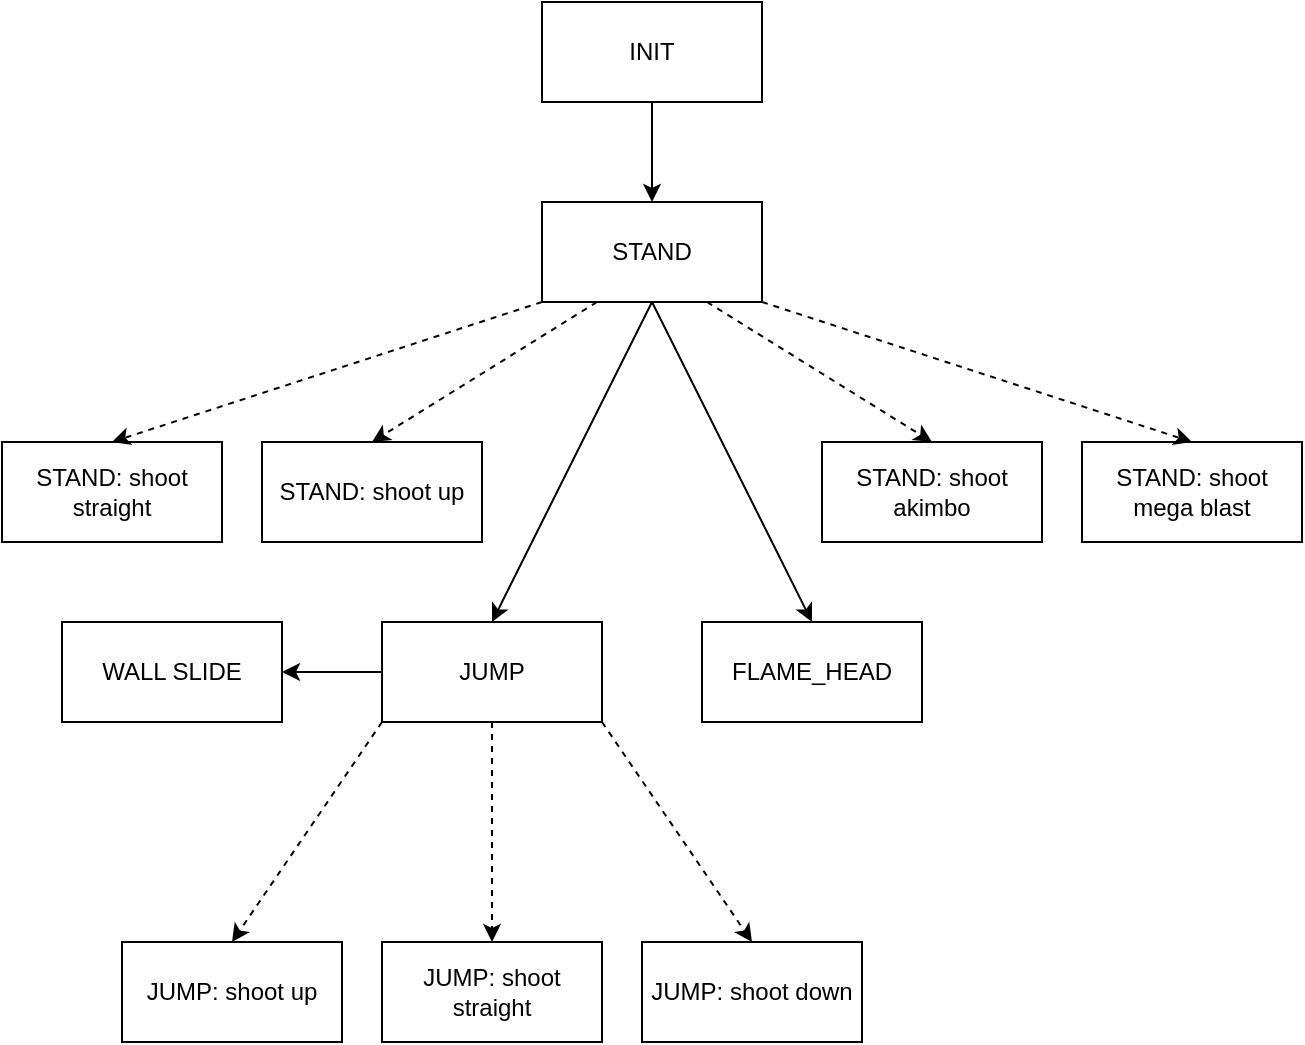 <mxfile version="24.7.17">
  <diagram name="Page-1" id="6NVW6wNW4NCIItcSFVE7">
    <mxGraphModel dx="794" dy="526" grid="1" gridSize="10" guides="1" tooltips="1" connect="1" arrows="1" fold="1" page="1" pageScale="1" pageWidth="850" pageHeight="1100" math="0" shadow="0">
      <root>
        <mxCell id="0" />
        <mxCell id="1" parent="0" />
        <mxCell id="TpXW9rUDXpB3OWOiop9u-1" value="INIT" style="text;html=1;align=center;verticalAlign=middle;whiteSpace=wrap;rounded=0;strokeColor=default;" vertex="1" parent="1">
          <mxGeometry x="340" y="10" width="110" height="50" as="geometry" />
        </mxCell>
        <mxCell id="TpXW9rUDXpB3OWOiop9u-2" value="STAND" style="text;html=1;align=center;verticalAlign=middle;whiteSpace=wrap;rounded=0;strokeColor=default;" vertex="1" parent="1">
          <mxGeometry x="340" y="110" width="110" height="50" as="geometry" />
        </mxCell>
        <mxCell id="TpXW9rUDXpB3OWOiop9u-3" value="JUMP" style="text;html=1;align=center;verticalAlign=middle;whiteSpace=wrap;rounded=0;strokeColor=default;" vertex="1" parent="1">
          <mxGeometry x="260" y="320" width="110" height="50" as="geometry" />
        </mxCell>
        <mxCell id="TpXW9rUDXpB3OWOiop9u-4" value="FLAME_HEAD" style="text;html=1;align=center;verticalAlign=middle;whiteSpace=wrap;rounded=0;strokeColor=default;" vertex="1" parent="1">
          <mxGeometry x="420" y="320" width="110" height="50" as="geometry" />
        </mxCell>
        <mxCell id="TpXW9rUDXpB3OWOiop9u-5" value="STAND: shoot mega blast" style="text;html=1;align=center;verticalAlign=middle;whiteSpace=wrap;rounded=0;strokeColor=default;" vertex="1" parent="1">
          <mxGeometry x="610" y="230" width="110" height="50" as="geometry" />
        </mxCell>
        <mxCell id="TpXW9rUDXpB3OWOiop9u-6" value="STAND: shoot akimbo" style="text;html=1;align=center;verticalAlign=middle;whiteSpace=wrap;rounded=0;strokeColor=default;" vertex="1" parent="1">
          <mxGeometry x="480" y="230" width="110" height="50" as="geometry" />
        </mxCell>
        <mxCell id="TpXW9rUDXpB3OWOiop9u-7" value="STAND: shoot up" style="text;html=1;align=center;verticalAlign=middle;whiteSpace=wrap;rounded=0;strokeColor=default;" vertex="1" parent="1">
          <mxGeometry x="200" y="230" width="110" height="50" as="geometry" />
        </mxCell>
        <mxCell id="TpXW9rUDXpB3OWOiop9u-8" value="STAND: shoot straight" style="text;html=1;align=center;verticalAlign=middle;whiteSpace=wrap;rounded=0;strokeColor=default;" vertex="1" parent="1">
          <mxGeometry x="70" y="230" width="110" height="50" as="geometry" />
        </mxCell>
        <mxCell id="TpXW9rUDXpB3OWOiop9u-9" value="JUMP: shoot up" style="text;html=1;align=center;verticalAlign=middle;whiteSpace=wrap;rounded=0;strokeColor=default;" vertex="1" parent="1">
          <mxGeometry x="130" y="480" width="110" height="50" as="geometry" />
        </mxCell>
        <mxCell id="TpXW9rUDXpB3OWOiop9u-10" value="JUMP: shoot straight" style="text;html=1;align=center;verticalAlign=middle;whiteSpace=wrap;rounded=0;strokeColor=default;" vertex="1" parent="1">
          <mxGeometry x="260" y="480" width="110" height="50" as="geometry" />
        </mxCell>
        <mxCell id="TpXW9rUDXpB3OWOiop9u-11" value="JUMP: shoot down" style="text;html=1;align=center;verticalAlign=middle;whiteSpace=wrap;rounded=0;strokeColor=default;" vertex="1" parent="1">
          <mxGeometry x="390" y="480" width="110" height="50" as="geometry" />
        </mxCell>
        <mxCell id="TpXW9rUDXpB3OWOiop9u-12" value="" style="endArrow=classic;html=1;rounded=0;exitX=0.5;exitY=1;exitDx=0;exitDy=0;entryX=0.5;entryY=0;entryDx=0;entryDy=0;" edge="1" parent="1" source="TpXW9rUDXpB3OWOiop9u-1" target="TpXW9rUDXpB3OWOiop9u-2">
          <mxGeometry width="50" height="50" relative="1" as="geometry">
            <mxPoint x="380" y="300" as="sourcePoint" />
            <mxPoint x="430" y="250" as="targetPoint" />
          </mxGeometry>
        </mxCell>
        <mxCell id="TpXW9rUDXpB3OWOiop9u-13" value="" style="endArrow=classic;html=1;rounded=0;entryX=0.5;entryY=0;entryDx=0;entryDy=0;exitX=0;exitY=1;exitDx=0;exitDy=0;dashed=1;" edge="1" parent="1" source="TpXW9rUDXpB3OWOiop9u-2" target="TpXW9rUDXpB3OWOiop9u-8">
          <mxGeometry width="50" height="50" relative="1" as="geometry">
            <mxPoint x="360" y="220" as="sourcePoint" />
            <mxPoint x="410" y="170" as="targetPoint" />
          </mxGeometry>
        </mxCell>
        <mxCell id="TpXW9rUDXpB3OWOiop9u-14" value="" style="endArrow=classic;html=1;rounded=0;exitX=0.25;exitY=1;exitDx=0;exitDy=0;entryX=0.5;entryY=0;entryDx=0;entryDy=0;dashed=1;" edge="1" parent="1" source="TpXW9rUDXpB3OWOiop9u-2" target="TpXW9rUDXpB3OWOiop9u-7">
          <mxGeometry width="50" height="50" relative="1" as="geometry">
            <mxPoint x="380" y="300" as="sourcePoint" />
            <mxPoint x="430" y="250" as="targetPoint" />
          </mxGeometry>
        </mxCell>
        <mxCell id="TpXW9rUDXpB3OWOiop9u-15" value="" style="endArrow=classic;html=1;rounded=0;exitX=0.75;exitY=1;exitDx=0;exitDy=0;entryX=0.5;entryY=0;entryDx=0;entryDy=0;dashed=1;" edge="1" parent="1" source="TpXW9rUDXpB3OWOiop9u-2" target="TpXW9rUDXpB3OWOiop9u-6">
          <mxGeometry width="50" height="50" relative="1" as="geometry">
            <mxPoint x="380" y="300" as="sourcePoint" />
            <mxPoint x="430" y="250" as="targetPoint" />
          </mxGeometry>
        </mxCell>
        <mxCell id="TpXW9rUDXpB3OWOiop9u-18" value="" style="endArrow=classic;html=1;rounded=0;exitX=1;exitY=1;exitDx=0;exitDy=0;entryX=0.5;entryY=0;entryDx=0;entryDy=0;dashed=1;" edge="1" parent="1" source="TpXW9rUDXpB3OWOiop9u-2" target="TpXW9rUDXpB3OWOiop9u-5">
          <mxGeometry width="50" height="50" relative="1" as="geometry">
            <mxPoint x="500" y="210" as="sourcePoint" />
            <mxPoint x="550" y="160" as="targetPoint" />
          </mxGeometry>
        </mxCell>
        <mxCell id="TpXW9rUDXpB3OWOiop9u-20" value="" style="endArrow=classic;html=1;rounded=0;exitX=0.5;exitY=1;exitDx=0;exitDy=0;entryX=0.5;entryY=0;entryDx=0;entryDy=0;" edge="1" parent="1" source="TpXW9rUDXpB3OWOiop9u-2" target="TpXW9rUDXpB3OWOiop9u-3">
          <mxGeometry width="50" height="50" relative="1" as="geometry">
            <mxPoint x="380" y="300" as="sourcePoint" />
            <mxPoint x="430" y="250" as="targetPoint" />
          </mxGeometry>
        </mxCell>
        <mxCell id="TpXW9rUDXpB3OWOiop9u-21" value="" style="endArrow=classic;html=1;rounded=0;exitX=0.5;exitY=1;exitDx=0;exitDy=0;entryX=0.5;entryY=0;entryDx=0;entryDy=0;" edge="1" parent="1" source="TpXW9rUDXpB3OWOiop9u-2" target="TpXW9rUDXpB3OWOiop9u-4">
          <mxGeometry width="50" height="50" relative="1" as="geometry">
            <mxPoint x="380" y="300" as="sourcePoint" />
            <mxPoint x="430" y="250" as="targetPoint" />
          </mxGeometry>
        </mxCell>
        <mxCell id="TpXW9rUDXpB3OWOiop9u-22" value="" style="endArrow=classic;html=1;rounded=0;exitX=0;exitY=1;exitDx=0;exitDy=0;entryX=0.5;entryY=0;entryDx=0;entryDy=0;dashed=1;" edge="1" parent="1" source="TpXW9rUDXpB3OWOiop9u-3" target="TpXW9rUDXpB3OWOiop9u-9">
          <mxGeometry width="50" height="50" relative="1" as="geometry">
            <mxPoint x="380" y="300" as="sourcePoint" />
            <mxPoint x="430" y="250" as="targetPoint" />
          </mxGeometry>
        </mxCell>
        <mxCell id="TpXW9rUDXpB3OWOiop9u-23" value="" style="endArrow=classic;html=1;rounded=0;exitX=0.5;exitY=1;exitDx=0;exitDy=0;entryX=0.5;entryY=0;entryDx=0;entryDy=0;dashed=1;" edge="1" parent="1" source="TpXW9rUDXpB3OWOiop9u-3" target="TpXW9rUDXpB3OWOiop9u-10">
          <mxGeometry width="50" height="50" relative="1" as="geometry">
            <mxPoint x="325" y="370" as="sourcePoint" />
            <mxPoint x="220" y="440" as="targetPoint" />
          </mxGeometry>
        </mxCell>
        <mxCell id="TpXW9rUDXpB3OWOiop9u-24" value="" style="endArrow=classic;html=1;rounded=0;exitX=1;exitY=1;exitDx=0;exitDy=0;entryX=0.5;entryY=0;entryDx=0;entryDy=0;dashed=1;" edge="1" parent="1" source="TpXW9rUDXpB3OWOiop9u-3" target="TpXW9rUDXpB3OWOiop9u-11">
          <mxGeometry width="50" height="50" relative="1" as="geometry">
            <mxPoint x="395" y="380" as="sourcePoint" />
            <mxPoint x="290" y="450" as="targetPoint" />
          </mxGeometry>
        </mxCell>
        <mxCell id="TpXW9rUDXpB3OWOiop9u-25" value="WALL SLIDE" style="text;html=1;align=center;verticalAlign=middle;whiteSpace=wrap;rounded=0;strokeColor=default;" vertex="1" parent="1">
          <mxGeometry x="100" y="320" width="110" height="50" as="geometry" />
        </mxCell>
        <mxCell id="TpXW9rUDXpB3OWOiop9u-26" value="" style="endArrow=classic;html=1;rounded=0;exitX=0;exitY=0.5;exitDx=0;exitDy=0;entryX=1;entryY=0.5;entryDx=0;entryDy=0;" edge="1" parent="1" source="TpXW9rUDXpB3OWOiop9u-3" target="TpXW9rUDXpB3OWOiop9u-25">
          <mxGeometry width="50" height="50" relative="1" as="geometry">
            <mxPoint x="380" y="300" as="sourcePoint" />
            <mxPoint x="430" y="250" as="targetPoint" />
          </mxGeometry>
        </mxCell>
      </root>
    </mxGraphModel>
  </diagram>
</mxfile>
